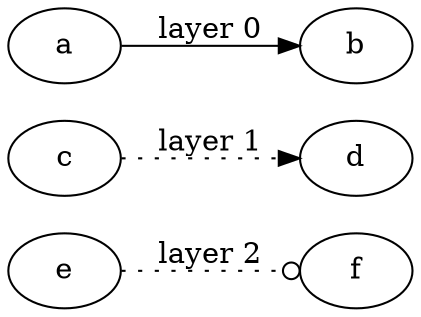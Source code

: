 digraph{
#vertical 10
#include
  rankdir = LR;
  e -> f[label="layer 2",style=dotted,arrowhead=odot];
  c -> d[label="layer 1",style=dotted];
  a -> b[label="layer 0"];
}
